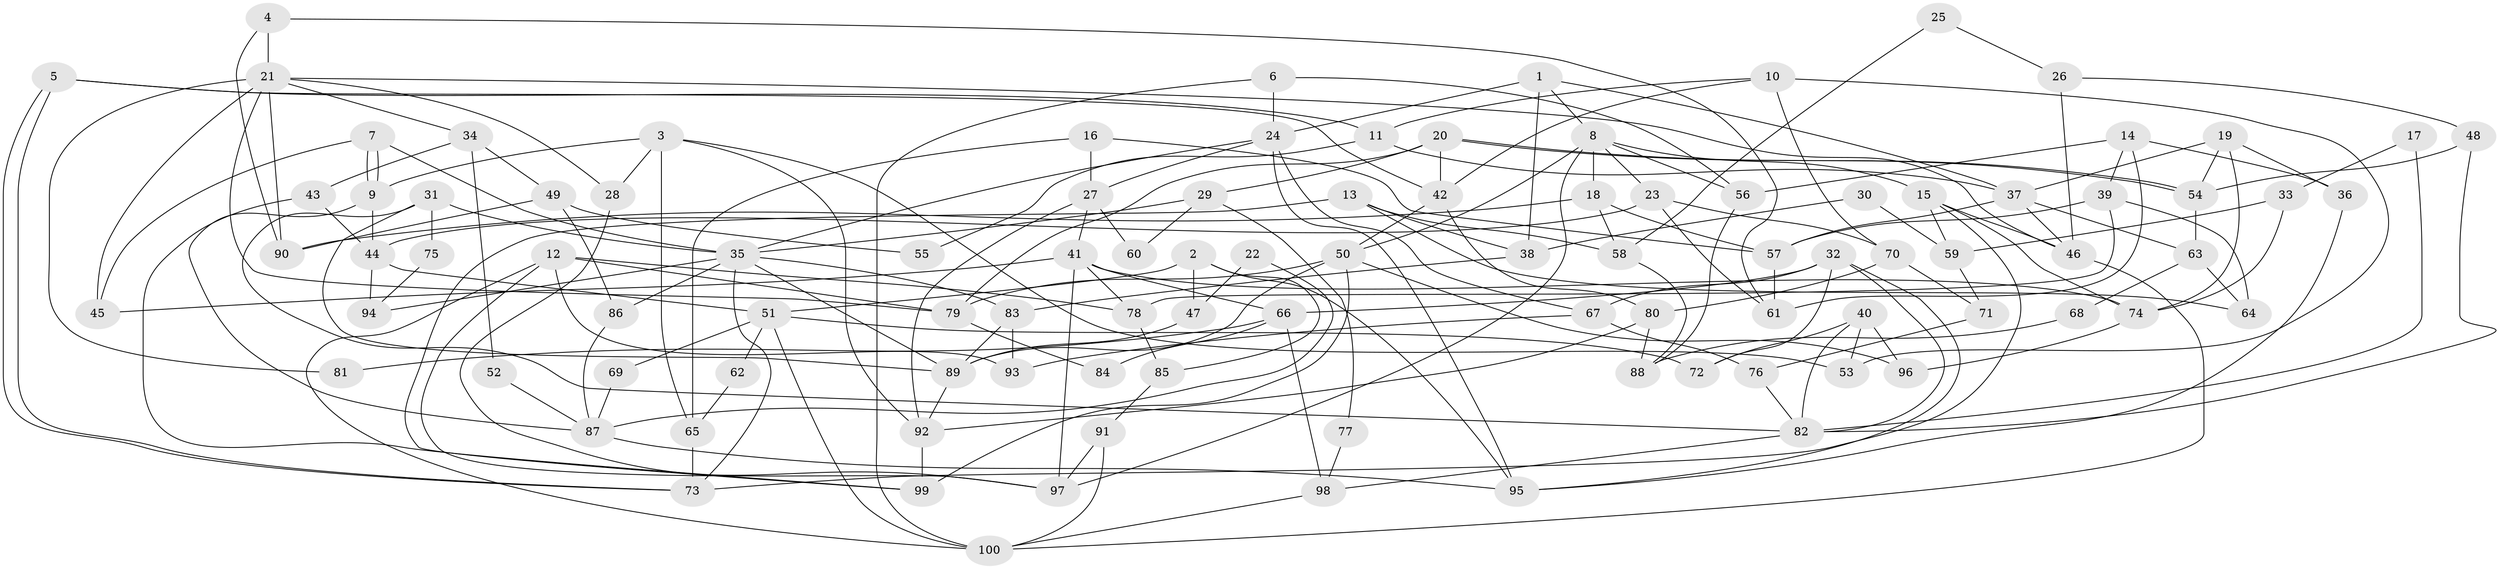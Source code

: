 // coarse degree distribution, {7: 0.1, 10: 0.08, 4: 0.16, 3: 0.16, 5: 0.1, 14: 0.02, 9: 0.02, 8: 0.06, 12: 0.02, 2: 0.18, 11: 0.04, 6: 0.04, 13: 0.02}
// Generated by graph-tools (version 1.1) at 2025/18/03/04/25 18:18:51]
// undirected, 100 vertices, 200 edges
graph export_dot {
graph [start="1"]
  node [color=gray90,style=filled];
  1;
  2;
  3;
  4;
  5;
  6;
  7;
  8;
  9;
  10;
  11;
  12;
  13;
  14;
  15;
  16;
  17;
  18;
  19;
  20;
  21;
  22;
  23;
  24;
  25;
  26;
  27;
  28;
  29;
  30;
  31;
  32;
  33;
  34;
  35;
  36;
  37;
  38;
  39;
  40;
  41;
  42;
  43;
  44;
  45;
  46;
  47;
  48;
  49;
  50;
  51;
  52;
  53;
  54;
  55;
  56;
  57;
  58;
  59;
  60;
  61;
  62;
  63;
  64;
  65;
  66;
  67;
  68;
  69;
  70;
  71;
  72;
  73;
  74;
  75;
  76;
  77;
  78;
  79;
  80;
  81;
  82;
  83;
  84;
  85;
  86;
  87;
  88;
  89;
  90;
  91;
  92;
  93;
  94;
  95;
  96;
  97;
  98;
  99;
  100;
  1 -- 37;
  1 -- 8;
  1 -- 24;
  1 -- 38;
  2 -- 95;
  2 -- 51;
  2 -- 47;
  2 -- 85;
  3 -- 65;
  3 -- 28;
  3 -- 9;
  3 -- 53;
  3 -- 92;
  4 -- 21;
  4 -- 90;
  4 -- 61;
  5 -- 73;
  5 -- 73;
  5 -- 11;
  5 -- 42;
  6 -- 100;
  6 -- 24;
  6 -- 56;
  7 -- 9;
  7 -- 9;
  7 -- 35;
  7 -- 45;
  8 -- 15;
  8 -- 50;
  8 -- 18;
  8 -- 23;
  8 -- 56;
  8 -- 97;
  9 -- 44;
  9 -- 87;
  10 -- 42;
  10 -- 70;
  10 -- 11;
  10 -- 53;
  11 -- 37;
  11 -- 55;
  12 -- 100;
  12 -- 97;
  12 -- 78;
  12 -- 79;
  12 -- 93;
  13 -- 58;
  13 -- 38;
  13 -- 64;
  13 -- 99;
  14 -- 56;
  14 -- 61;
  14 -- 36;
  14 -- 39;
  15 -- 73;
  15 -- 74;
  15 -- 46;
  15 -- 59;
  16 -- 57;
  16 -- 27;
  16 -- 65;
  17 -- 82;
  17 -- 33;
  18 -- 57;
  18 -- 58;
  18 -- 90;
  19 -- 54;
  19 -- 36;
  19 -- 37;
  19 -- 74;
  20 -- 42;
  20 -- 54;
  20 -- 54;
  20 -- 29;
  20 -- 79;
  21 -- 79;
  21 -- 45;
  21 -- 28;
  21 -- 34;
  21 -- 46;
  21 -- 81;
  21 -- 90;
  22 -- 87;
  22 -- 47;
  23 -- 61;
  23 -- 44;
  23 -- 70;
  24 -- 35;
  24 -- 27;
  24 -- 67;
  24 -- 95;
  25 -- 26;
  25 -- 58;
  26 -- 46;
  26 -- 48;
  27 -- 92;
  27 -- 41;
  27 -- 60;
  28 -- 97;
  29 -- 35;
  29 -- 60;
  29 -- 77;
  30 -- 59;
  30 -- 38;
  31 -- 82;
  31 -- 89;
  31 -- 35;
  31 -- 75;
  32 -- 67;
  32 -- 66;
  32 -- 72;
  32 -- 82;
  32 -- 95;
  33 -- 74;
  33 -- 59;
  34 -- 43;
  34 -- 49;
  34 -- 52;
  35 -- 86;
  35 -- 73;
  35 -- 83;
  35 -- 89;
  35 -- 94;
  36 -- 95;
  37 -- 46;
  37 -- 57;
  37 -- 63;
  38 -- 83;
  39 -- 78;
  39 -- 57;
  39 -- 64;
  40 -- 96;
  40 -- 53;
  40 -- 72;
  40 -- 82;
  41 -- 78;
  41 -- 45;
  41 -- 66;
  41 -- 74;
  41 -- 97;
  42 -- 50;
  42 -- 80;
  43 -- 44;
  43 -- 99;
  44 -- 51;
  44 -- 94;
  46 -- 100;
  47 -- 89;
  48 -- 54;
  48 -- 82;
  49 -- 90;
  49 -- 55;
  49 -- 86;
  50 -- 79;
  50 -- 89;
  50 -- 96;
  50 -- 99;
  51 -- 72;
  51 -- 62;
  51 -- 69;
  51 -- 100;
  52 -- 87;
  54 -- 63;
  56 -- 88;
  57 -- 61;
  58 -- 88;
  59 -- 71;
  62 -- 65;
  63 -- 64;
  63 -- 68;
  65 -- 73;
  66 -- 98;
  66 -- 81;
  66 -- 84;
  67 -- 93;
  67 -- 76;
  68 -- 88;
  69 -- 87;
  70 -- 80;
  70 -- 71;
  71 -- 76;
  74 -- 96;
  75 -- 94;
  76 -- 82;
  77 -- 98;
  78 -- 85;
  79 -- 84;
  80 -- 92;
  80 -- 88;
  82 -- 98;
  83 -- 89;
  83 -- 93;
  85 -- 91;
  86 -- 87;
  87 -- 95;
  89 -- 92;
  91 -- 100;
  91 -- 97;
  92 -- 99;
  98 -- 100;
}
